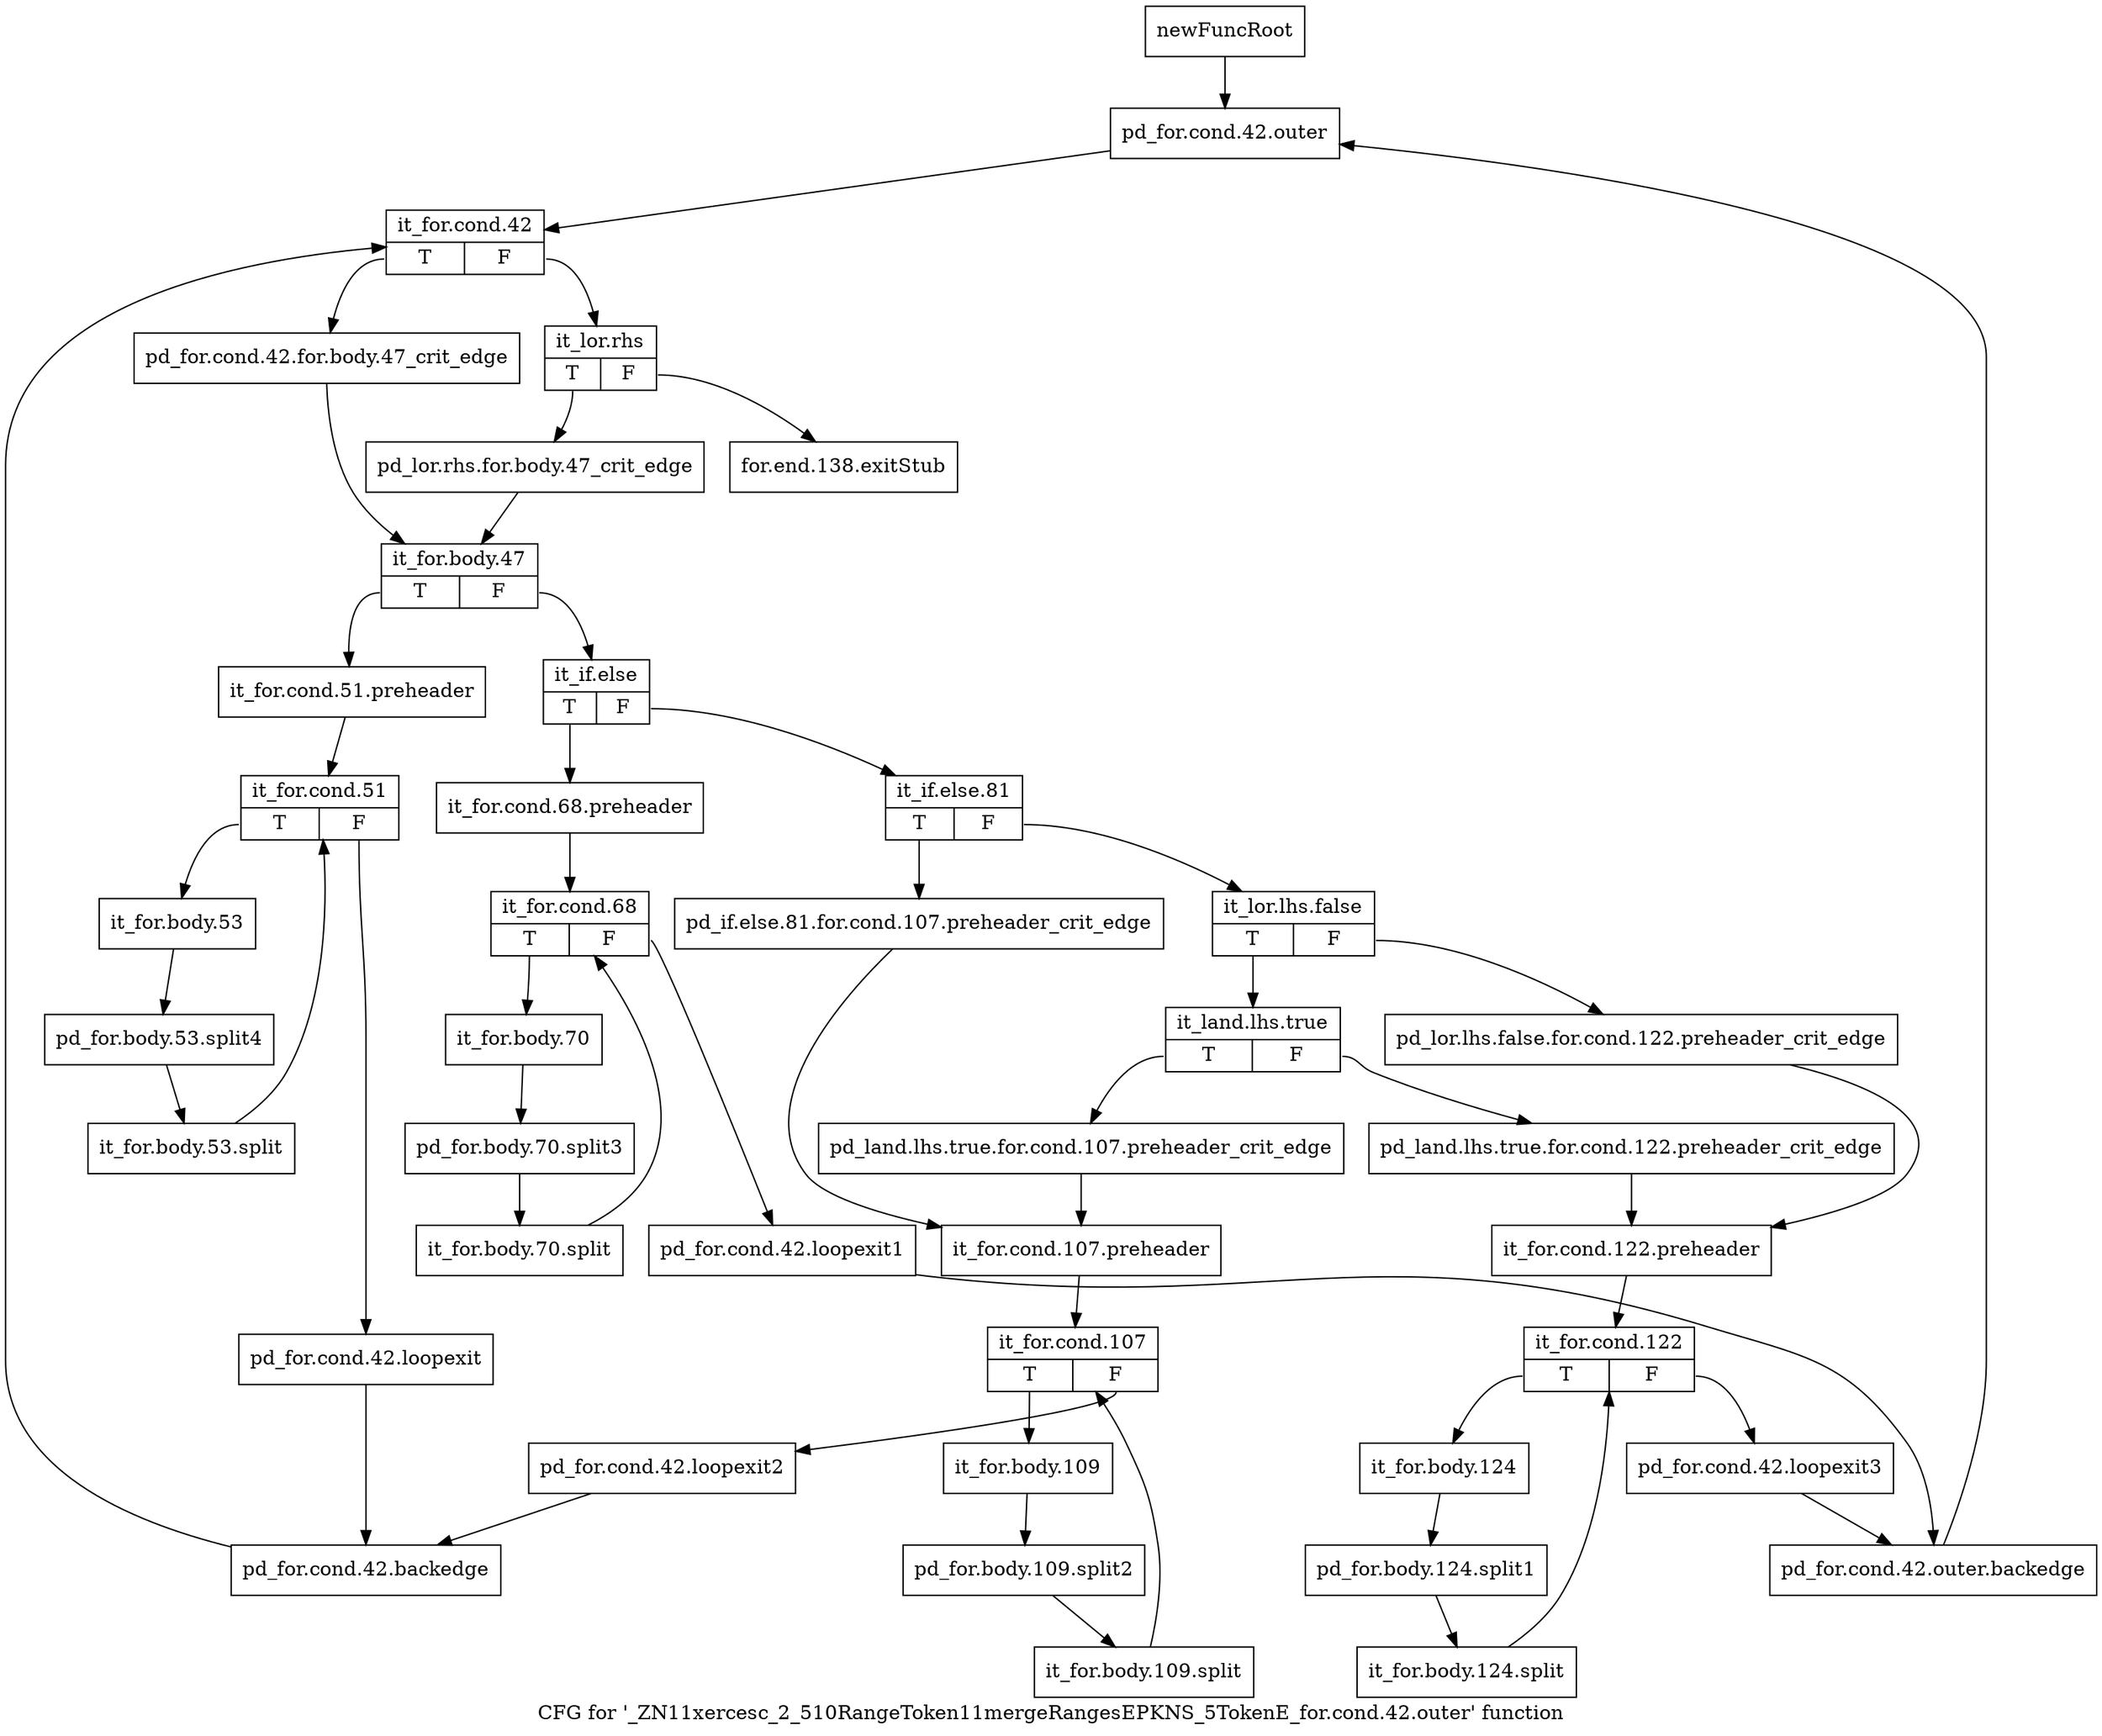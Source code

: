 digraph "CFG for '_ZN11xercesc_2_510RangeToken11mergeRangesEPKNS_5TokenE_for.cond.42.outer' function" {
	label="CFG for '_ZN11xercesc_2_510RangeToken11mergeRangesEPKNS_5TokenE_for.cond.42.outer' function";

	Node0x9929420 [shape=record,label="{newFuncRoot}"];
	Node0x9929420 -> Node0x99294c0;
	Node0x9929470 [shape=record,label="{for.end.138.exitStub}"];
	Node0x99294c0 [shape=record,label="{pd_for.cond.42.outer}"];
	Node0x99294c0 -> Node0x9929510;
	Node0x9929510 [shape=record,label="{it_for.cond.42|{<s0>T|<s1>F}}"];
	Node0x9929510:s0 -> Node0x9929600;
	Node0x9929510:s1 -> Node0x9929560;
	Node0x9929560 [shape=record,label="{it_lor.rhs|{<s0>T|<s1>F}}"];
	Node0x9929560:s0 -> Node0x99295b0;
	Node0x9929560:s1 -> Node0x9929470;
	Node0x99295b0 [shape=record,label="{pd_lor.rhs.for.body.47_crit_edge}"];
	Node0x99295b0 -> Node0x9929650;
	Node0x9929600 [shape=record,label="{pd_for.cond.42.for.body.47_crit_edge}"];
	Node0x9929600 -> Node0x9929650;
	Node0x9929650 [shape=record,label="{it_for.body.47|{<s0>T|<s1>F}}"];
	Node0x9929650:s0 -> Node0x9929d30;
	Node0x9929650:s1 -> Node0x99296a0;
	Node0x99296a0 [shape=record,label="{it_if.else|{<s0>T|<s1>F}}"];
	Node0x99296a0:s0 -> Node0x9929ba0;
	Node0x99296a0:s1 -> Node0x99296f0;
	Node0x99296f0 [shape=record,label="{it_if.else.81|{<s0>T|<s1>F}}"];
	Node0x99296f0:s0 -> Node0x9929a10;
	Node0x99296f0:s1 -> Node0x9929740;
	Node0x9929740 [shape=record,label="{it_lor.lhs.false|{<s0>T|<s1>F}}"];
	Node0x9929740:s0 -> Node0x99297e0;
	Node0x9929740:s1 -> Node0x9929790;
	Node0x9929790 [shape=record,label="{pd_lor.lhs.false.for.cond.122.preheader_crit_edge}"];
	Node0x9929790 -> Node0x9929880;
	Node0x99297e0 [shape=record,label="{it_land.lhs.true|{<s0>T|<s1>F}}"];
	Node0x99297e0:s0 -> Node0x99299c0;
	Node0x99297e0:s1 -> Node0x9929830;
	Node0x9929830 [shape=record,label="{pd_land.lhs.true.for.cond.122.preheader_crit_edge}"];
	Node0x9929830 -> Node0x9929880;
	Node0x9929880 [shape=record,label="{it_for.cond.122.preheader}"];
	Node0x9929880 -> Node0x99298d0;
	Node0x99298d0 [shape=record,label="{it_for.cond.122|{<s0>T|<s1>F}}"];
	Node0x99298d0:s0 -> Node0x9929970;
	Node0x99298d0:s1 -> Node0x9929920;
	Node0x9929920 [shape=record,label="{pd_for.cond.42.loopexit3}"];
	Node0x9929920 -> Node0x9929c90;
	Node0x9929970 [shape=record,label="{it_for.body.124}"];
	Node0x9929970 -> Node0xce84190;
	Node0xce84190 [shape=record,label="{pd_for.body.124.split1}"];
	Node0xce84190 -> Node0xce84280;
	Node0xce84280 [shape=record,label="{it_for.body.124.split}"];
	Node0xce84280 -> Node0x99298d0;
	Node0x99299c0 [shape=record,label="{pd_land.lhs.true.for.cond.107.preheader_crit_edge}"];
	Node0x99299c0 -> Node0x9929a60;
	Node0x9929a10 [shape=record,label="{pd_if.else.81.for.cond.107.preheader_crit_edge}"];
	Node0x9929a10 -> Node0x9929a60;
	Node0x9929a60 [shape=record,label="{it_for.cond.107.preheader}"];
	Node0x9929a60 -> Node0x9929ab0;
	Node0x9929ab0 [shape=record,label="{it_for.cond.107|{<s0>T|<s1>F}}"];
	Node0x9929ab0:s0 -> Node0x9929b50;
	Node0x9929ab0:s1 -> Node0x9929b00;
	Node0x9929b00 [shape=record,label="{pd_for.cond.42.loopexit2}"];
	Node0x9929b00 -> Node0x9929e20;
	Node0x9929b50 [shape=record,label="{it_for.body.109}"];
	Node0x9929b50 -> Node0xce6fd70;
	Node0xce6fd70 [shape=record,label="{pd_for.body.109.split2}"];
	Node0xce6fd70 -> Node0xce6fc80;
	Node0xce6fc80 [shape=record,label="{it_for.body.109.split}"];
	Node0xce6fc80 -> Node0x9929ab0;
	Node0x9929ba0 [shape=record,label="{it_for.cond.68.preheader}"];
	Node0x9929ba0 -> Node0x9929bf0;
	Node0x9929bf0 [shape=record,label="{it_for.cond.68|{<s0>T|<s1>F}}"];
	Node0x9929bf0:s0 -> Node0x9929ce0;
	Node0x9929bf0:s1 -> Node0x9929c40;
	Node0x9929c40 [shape=record,label="{pd_for.cond.42.loopexit1}"];
	Node0x9929c40 -> Node0x9929c90;
	Node0x9929c90 [shape=record,label="{pd_for.cond.42.outer.backedge}"];
	Node0x9929c90 -> Node0x99294c0;
	Node0x9929ce0 [shape=record,label="{it_for.body.70}"];
	Node0x9929ce0 -> Node0xce6fd20;
	Node0xce6fd20 [shape=record,label="{pd_for.body.70.split3}"];
	Node0xce6fd20 -> Node0xce6fcd0;
	Node0xce6fcd0 [shape=record,label="{it_for.body.70.split}"];
	Node0xce6fcd0 -> Node0x9929bf0;
	Node0x9929d30 [shape=record,label="{it_for.cond.51.preheader}"];
	Node0x9929d30 -> Node0x9929d80;
	Node0x9929d80 [shape=record,label="{it_for.cond.51|{<s0>T|<s1>F}}"];
	Node0x9929d80:s0 -> Node0x9929e70;
	Node0x9929d80:s1 -> Node0x9929dd0;
	Node0x9929dd0 [shape=record,label="{pd_for.cond.42.loopexit}"];
	Node0x9929dd0 -> Node0x9929e20;
	Node0x9929e20 [shape=record,label="{pd_for.cond.42.backedge}"];
	Node0x9929e20 -> Node0x9929510;
	Node0x9929e70 [shape=record,label="{it_for.body.53}"];
	Node0x9929e70 -> Node0xce84230;
	Node0xce84230 [shape=record,label="{pd_for.body.53.split4}"];
	Node0xce84230 -> Node0xce840f0;
	Node0xce840f0 [shape=record,label="{it_for.body.53.split}"];
	Node0xce840f0 -> Node0x9929d80;
}
